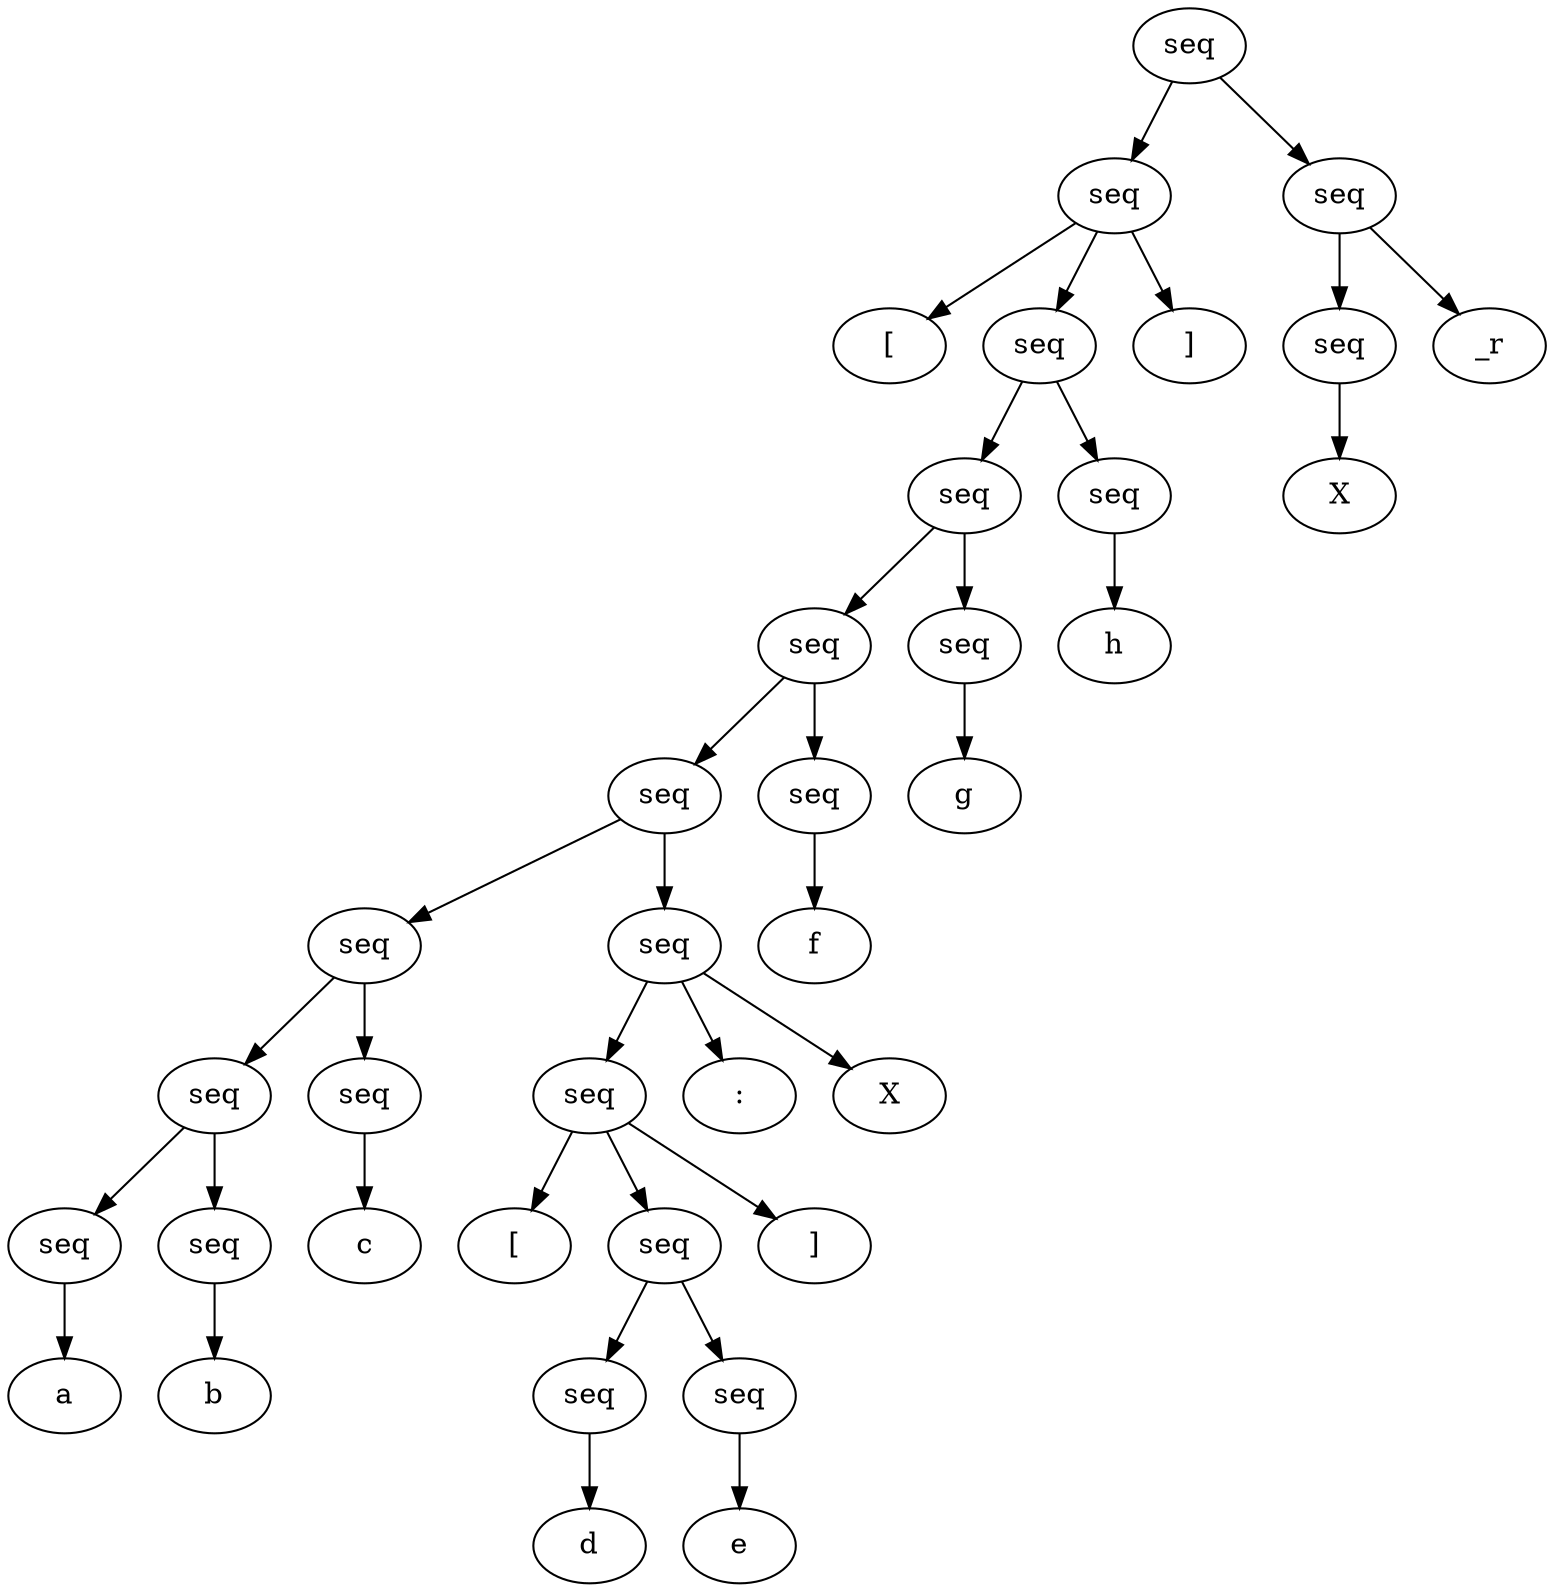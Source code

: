 digraph g {
	n1 [label="seq"];
	n2 [label="seq"];
	n3 [label="["];
	n2 -> n3;
	n4 [label="seq"];
	n5 [label="seq"];
	n6 [label="seq"];
	n7 [label="seq"];
	n8 [label="seq"];
	n9 [label="seq"];
	n10 [label="seq"];
	n11 [label="a"];
	n10 -> n11;
	n9 -> n10;
	n12 [label="seq"];
	n13 [label="b"];
	n12 -> n13;
	n9 -> n12;
	n8 -> n9;
	n14 [label="seq"];
	n15 [label="c"];
	n14 -> n15;
	n8 -> n14;
	n7 -> n8;
	n16 [label="seq"];
	n17 [label="seq"];
	n18 [label="["];
	n17 -> n18;
	n19 [label="seq"];
	n20 [label="seq"];
	n21 [label="d"];
	n20 -> n21;
	n19 -> n20;
	n22 [label="seq"];
	n23 [label="e"];
	n22 -> n23;
	n19 -> n22;
	n17 -> n19;
	n24 [label="]"];
	n17 -> n24;
	n16 -> n17;
	n25 [label=":"];
	n16 -> n25;
	n26 [label="X"];
	n16 -> n26;
	n7 -> n16;
	n6 -> n7;
	n27 [label="seq"];
	n28 [label="f"];
	n27 -> n28;
	n6 -> n27;
	n5 -> n6;
	n29 [label="seq"];
	n30 [label="g"];
	n29 -> n30;
	n5 -> n29;
	n4 -> n5;
	n31 [label="seq"];
	n32 [label="h"];
	n31 -> n32;
	n4 -> n31;
	n2 -> n4;
	n33 [label="]"];
	n2 -> n33;
	n1 -> n2;
	n34 [label="seq"];
	n35 [label="seq"];
	n36 [label="X"];
	n35 -> n36;
	n34 -> n35;
	n37 [label="_r"];
	n34 -> n37;
	n1 -> n34;
}
